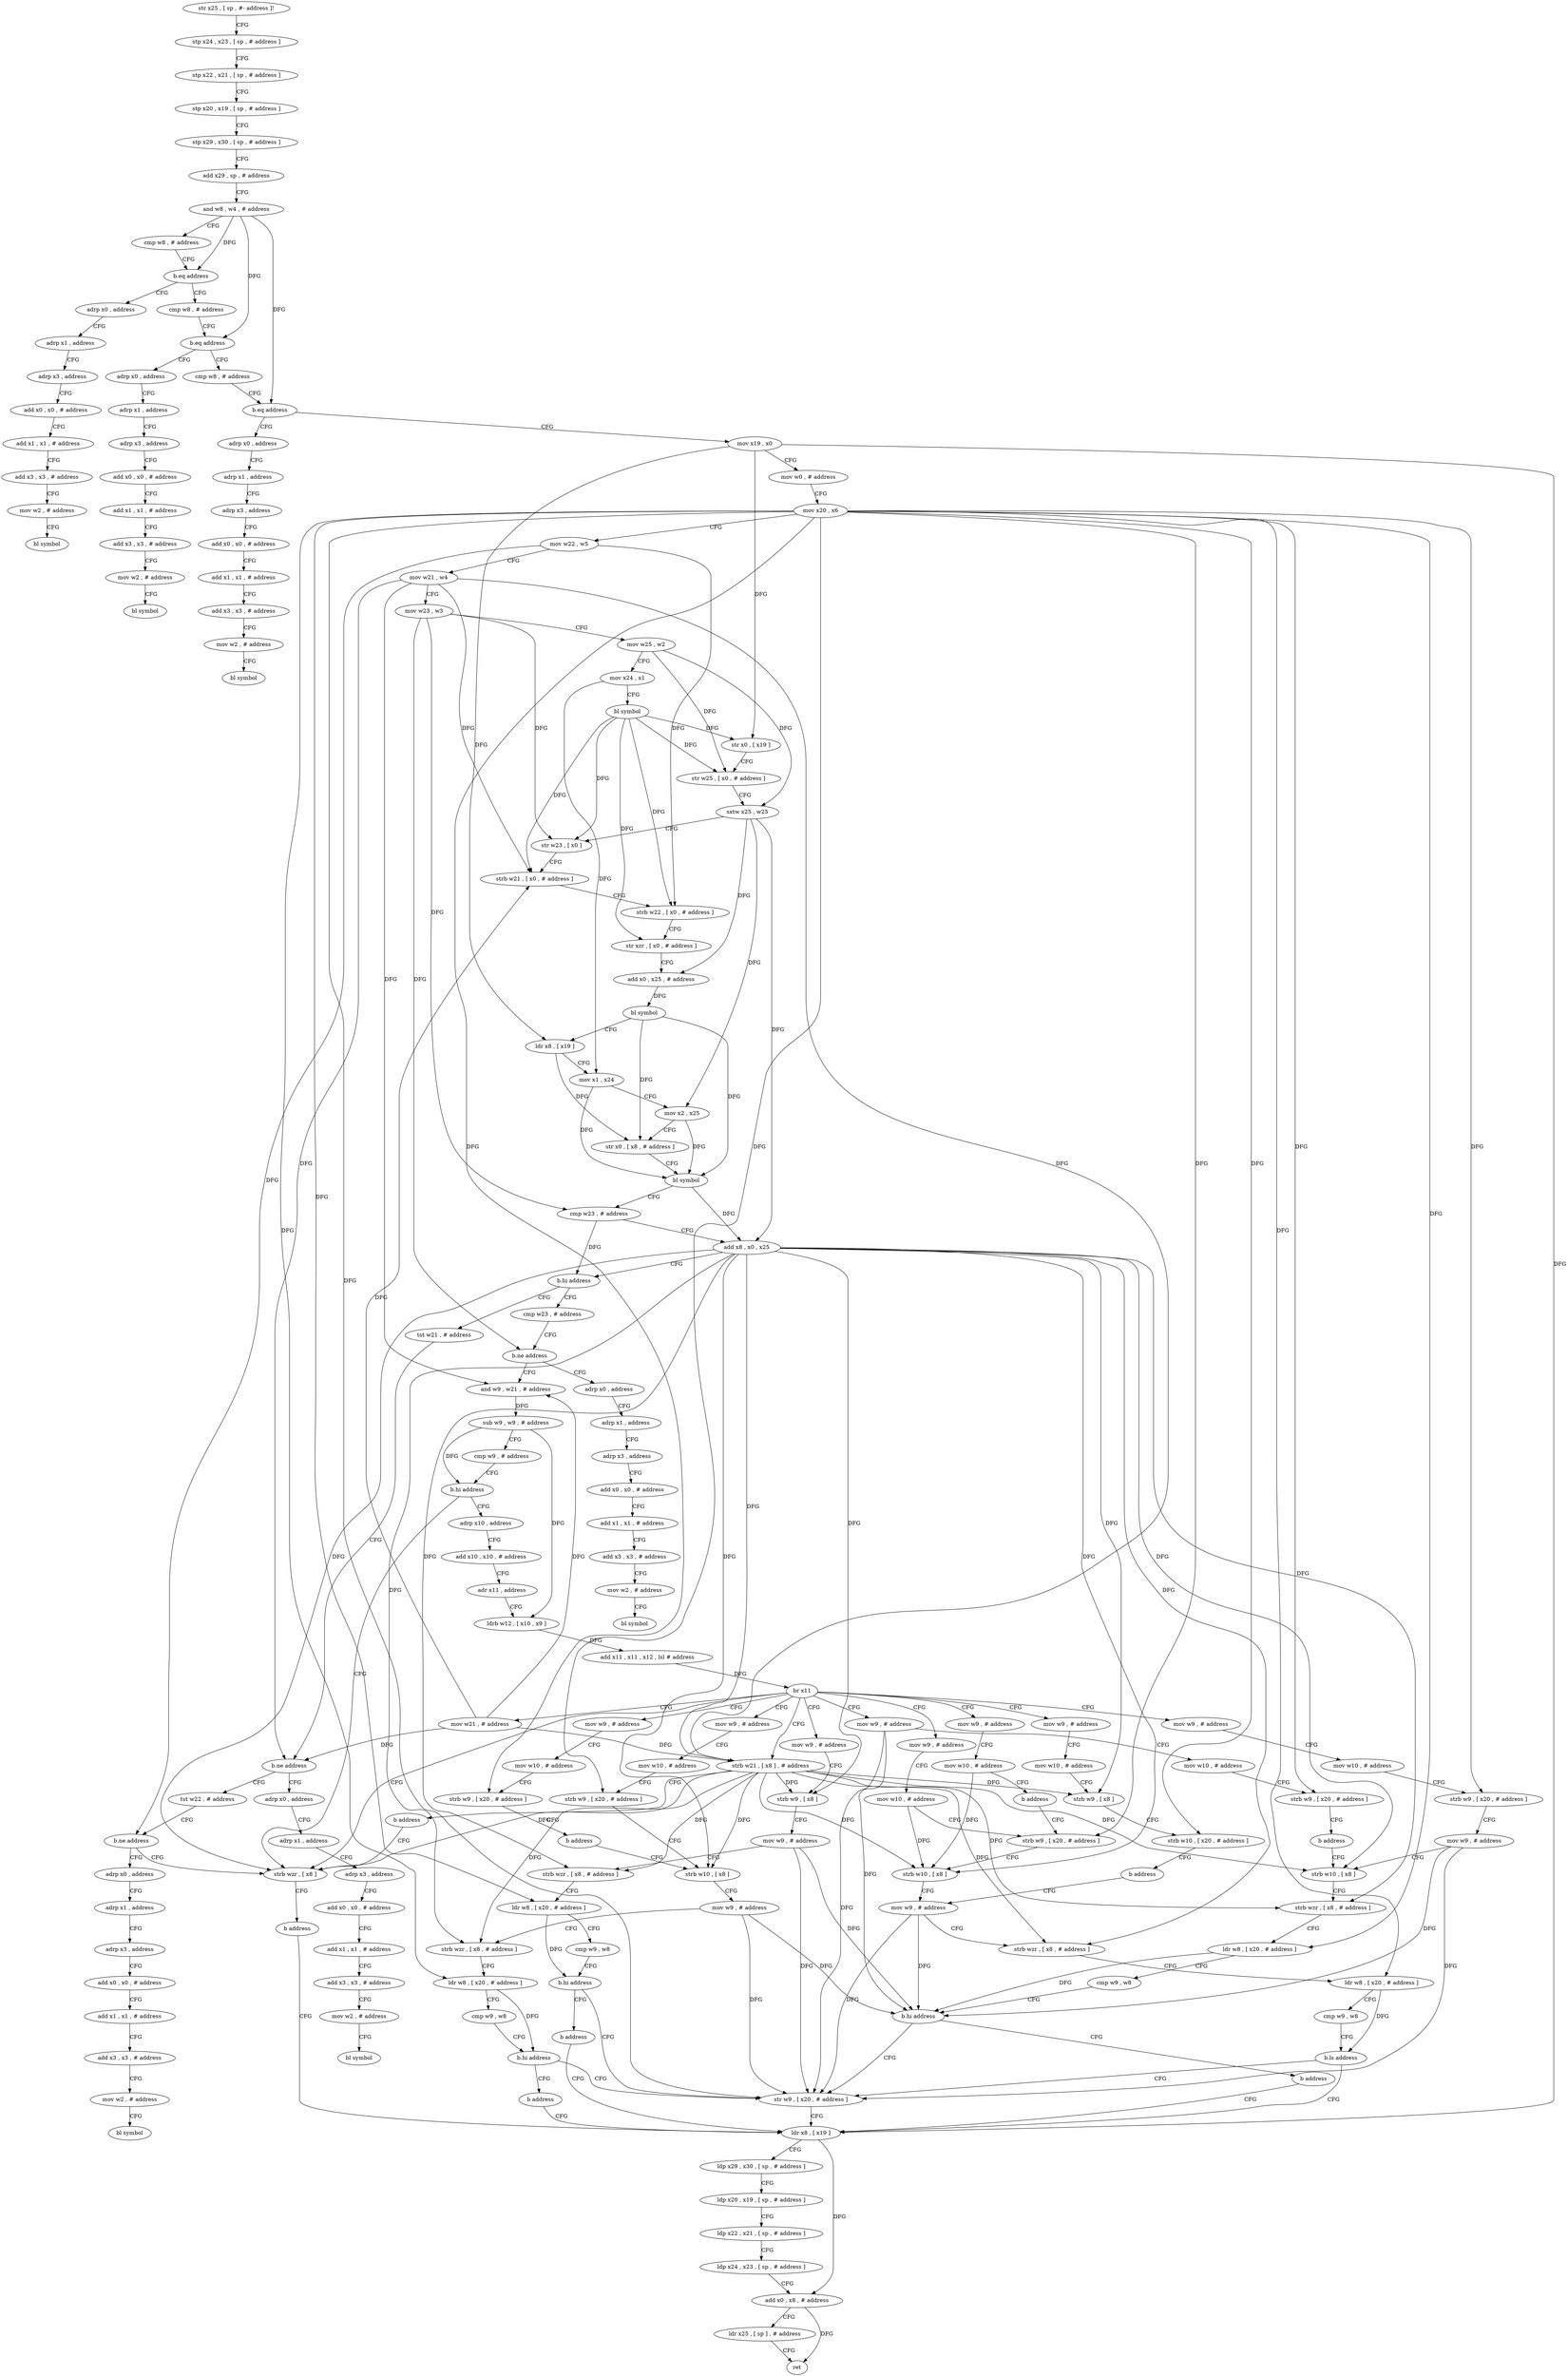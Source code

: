 digraph "func" {
"4236684" [label = "str x25 , [ sp , #- address ]!" ]
"4236688" [label = "stp x24 , x23 , [ sp , # address ]" ]
"4236692" [label = "stp x22 , x21 , [ sp , # address ]" ]
"4236696" [label = "stp x20 , x19 , [ sp , # address ]" ]
"4236700" [label = "stp x29 , x30 , [ sp , # address ]" ]
"4236704" [label = "add x29 , sp , # address" ]
"4236708" [label = "and w8 , w4 , # address" ]
"4236712" [label = "cmp w8 , # address" ]
"4236716" [label = "b.eq address" ]
"4237172" [label = "adrp x0 , address" ]
"4236720" [label = "cmp w8 , # address" ]
"4237176" [label = "adrp x1 , address" ]
"4237180" [label = "adrp x3 , address" ]
"4237184" [label = "add x0 , x0 , # address" ]
"4237188" [label = "add x1 , x1 , # address" ]
"4237192" [label = "add x3 , x3 , # address" ]
"4237196" [label = "mov w2 , # address" ]
"4237200" [label = "bl symbol" ]
"4236724" [label = "b.eq address" ]
"4237204" [label = "adrp x0 , address" ]
"4236728" [label = "cmp w8 , # address" ]
"4237208" [label = "adrp x1 , address" ]
"4237212" [label = "adrp x3 , address" ]
"4237216" [label = "add x0 , x0 , # address" ]
"4237220" [label = "add x1 , x1 , # address" ]
"4237224" [label = "add x3 , x3 , # address" ]
"4237228" [label = "mov w2 , # address" ]
"4237232" [label = "bl symbol" ]
"4236732" [label = "b.eq address" ]
"4237236" [label = "adrp x0 , address" ]
"4236736" [label = "mov x19 , x0" ]
"4237240" [label = "adrp x1 , address" ]
"4237244" [label = "adrp x3 , address" ]
"4237248" [label = "add x0 , x0 , # address" ]
"4237252" [label = "add x1 , x1 , # address" ]
"4237256" [label = "add x3 , x3 , # address" ]
"4237260" [label = "mov w2 , # address" ]
"4237264" [label = "bl symbol" ]
"4236740" [label = "mov w0 , # address" ]
"4236744" [label = "mov x20 , x6" ]
"4236748" [label = "mov w22 , w5" ]
"4236752" [label = "mov w21 , w4" ]
"4236756" [label = "mov w23 , w3" ]
"4236760" [label = "mov w25 , w2" ]
"4236764" [label = "mov x24 , x1" ]
"4236768" [label = "bl symbol" ]
"4236772" [label = "str x0 , [ x19 ]" ]
"4236776" [label = "str w25 , [ x0 , # address ]" ]
"4236780" [label = "sxtw x25 , w25" ]
"4236784" [label = "str w23 , [ x0 ]" ]
"4236788" [label = "strb w21 , [ x0 , # address ]" ]
"4236792" [label = "strb w22 , [ x0 , # address ]" ]
"4236796" [label = "str xzr , [ x0 , # address ]" ]
"4236800" [label = "add x0 , x25 , # address" ]
"4236804" [label = "bl symbol" ]
"4236808" [label = "ldr x8 , [ x19 ]" ]
"4236812" [label = "mov x1 , x24" ]
"4236816" [label = "mov x2 , x25" ]
"4236820" [label = "str x0 , [ x8 , # address ]" ]
"4236824" [label = "bl symbol" ]
"4236828" [label = "cmp w23 , # address" ]
"4236832" [label = "add x8 , x0 , x25" ]
"4236836" [label = "b.hi address" ]
"4236864" [label = "cmp w23 , # address" ]
"4236840" [label = "tst w21 , # address" ]
"4236868" [label = "b.ne address" ]
"4237332" [label = "adrp x0 , address" ]
"4236872" [label = "and w9 , w21 , # address" ]
"4236844" [label = "b.ne address" ]
"4237268" [label = "adrp x0 , address" ]
"4236848" [label = "tst w22 , # address" ]
"4237336" [label = "adrp x1 , address" ]
"4237340" [label = "adrp x3 , address" ]
"4237344" [label = "add x0 , x0 , # address" ]
"4237348" [label = "add x1 , x1 , # address" ]
"4237352" [label = "add x3 , x3 , # address" ]
"4237356" [label = "mov w2 , # address" ]
"4237360" [label = "bl symbol" ]
"4236876" [label = "sub w9 , w9 , # address" ]
"4236880" [label = "cmp w9 , # address" ]
"4236884" [label = "b.hi address" ]
"4236856" [label = "strb wzr , [ x8 ]" ]
"4236888" [label = "adrp x10 , address" ]
"4237272" [label = "adrp x1 , address" ]
"4237276" [label = "adrp x3 , address" ]
"4237280" [label = "add x0 , x0 , # address" ]
"4237284" [label = "add x1 , x1 , # address" ]
"4237288" [label = "add x3 , x3 , # address" ]
"4237292" [label = "mov w2 , # address" ]
"4237296" [label = "bl symbol" ]
"4236852" [label = "b.ne address" ]
"4237300" [label = "adrp x0 , address" ]
"4236860" [label = "b address" ]
"4236952" [label = "ldr x8 , [ x19 ]" ]
"4236892" [label = "add x10 , x10 , # address" ]
"4236896" [label = "adr x11 , address" ]
"4236900" [label = "ldrb w12 , [ x10 , x9 ]" ]
"4236904" [label = "add x11 , x11 , x12 , lsl # address" ]
"4236908" [label = "br x11" ]
"4236912" [label = "mov w9 , # address" ]
"4236984" [label = "mov w21 , # address" ]
"4236988" [label = "strb w21 , [ x8 ] , # address" ]
"4236996" [label = "mov w9 , # address" ]
"4237012" [label = "mov w9 , # address" ]
"4237024" [label = "mov w9 , # address" ]
"4237040" [label = "mov w9 , # address" ]
"4237080" [label = "mov w9 , # address" ]
"4237120" [label = "mov w9 , # address" ]
"4237140" [label = "mov w9 , # address" ]
"4237304" [label = "adrp x1 , address" ]
"4237308" [label = "adrp x3 , address" ]
"4237312" [label = "add x0 , x0 , # address" ]
"4237316" [label = "add x1 , x1 , # address" ]
"4237320" [label = "add x3 , x3 , # address" ]
"4237324" [label = "mov w2 , # address" ]
"4237328" [label = "bl symbol" ]
"4236956" [label = "ldp x29 , x30 , [ sp , # address ]" ]
"4236960" [label = "ldp x20 , x19 , [ sp , # address ]" ]
"4236964" [label = "ldp x22 , x21 , [ sp , # address ]" ]
"4236968" [label = "ldp x24 , x23 , [ sp , # address ]" ]
"4236972" [label = "add x0 , x8 , # address" ]
"4236976" [label = "ldr x25 , [ sp ] , # address" ]
"4236980" [label = "ret" ]
"4236916" [label = "mov w10 , # address" ]
"4236920" [label = "strb w9 , [ x20 , # address ]" ]
"4236992" [label = "b address" ]
"4237000" [label = "mov w10 , # address" ]
"4237004" [label = "strb w9 , [ x20 , # address ]" ]
"4237008" [label = "b address" ]
"4237092" [label = "strb w10 , [ x8 ]" ]
"4237016" [label = "mov w10 , # address" ]
"4237020" [label = "b address" ]
"4237028" [label = "mov w10 , # address" ]
"4237032" [label = "strb w9 , [ x20 , # address ]" ]
"4237036" [label = "b address" ]
"4237056" [label = "strb w10 , [ x8 ]" ]
"4237044" [label = "mov w10 , # address" ]
"4237048" [label = "strb w9 , [ x20 , # address ]" ]
"4237052" [label = "mov w9 , # address" ]
"4237084" [label = "mov w10 , # address" ]
"4237088" [label = "strb w9 , [ x20 , # address ]" ]
"4237124" [label = "mov w10 , # address" ]
"4237128" [label = "strb w9 , [ x8 ]" ]
"4237132" [label = "strb w10 , [ x20 , # address ]" ]
"4237136" [label = "b address" ]
"4236928" [label = "mov w9 , # address" ]
"4237144" [label = "strb w9 , [ x8 ]" ]
"4237148" [label = "mov w9 , # address" ]
"4237152" [label = "strb wzr , [ x8 , # address ]" ]
"4237156" [label = "ldr w8 , [ x20 , # address ]" ]
"4237160" [label = "cmp w9 , w8" ]
"4237164" [label = "b.hi address" ]
"4236948" [label = "str w9 , [ x20 , # address ]" ]
"4237168" [label = "b address" ]
"4237096" [label = "mov w9 , # address" ]
"4237100" [label = "strb wzr , [ x8 , # address ]" ]
"4237104" [label = "ldr w8 , [ x20 , # address ]" ]
"4237108" [label = "cmp w9 , w8" ]
"4237112" [label = "b.hi address" ]
"4237116" [label = "b address" ]
"4236924" [label = "strb w10 , [ x8 ]" ]
"4237060" [label = "strb wzr , [ x8 , # address ]" ]
"4237064" [label = "ldr w8 , [ x20 , # address ]" ]
"4237068" [label = "cmp w9 , w8" ]
"4237072" [label = "b.hi address" ]
"4237076" [label = "b address" ]
"4236932" [label = "strb wzr , [ x8 , # address ]" ]
"4236936" [label = "ldr w8 , [ x20 , # address ]" ]
"4236940" [label = "cmp w9 , w8" ]
"4236944" [label = "b.ls address" ]
"4236684" -> "4236688" [ label = "CFG" ]
"4236688" -> "4236692" [ label = "CFG" ]
"4236692" -> "4236696" [ label = "CFG" ]
"4236696" -> "4236700" [ label = "CFG" ]
"4236700" -> "4236704" [ label = "CFG" ]
"4236704" -> "4236708" [ label = "CFG" ]
"4236708" -> "4236712" [ label = "CFG" ]
"4236708" -> "4236716" [ label = "DFG" ]
"4236708" -> "4236724" [ label = "DFG" ]
"4236708" -> "4236732" [ label = "DFG" ]
"4236712" -> "4236716" [ label = "CFG" ]
"4236716" -> "4237172" [ label = "CFG" ]
"4236716" -> "4236720" [ label = "CFG" ]
"4237172" -> "4237176" [ label = "CFG" ]
"4236720" -> "4236724" [ label = "CFG" ]
"4237176" -> "4237180" [ label = "CFG" ]
"4237180" -> "4237184" [ label = "CFG" ]
"4237184" -> "4237188" [ label = "CFG" ]
"4237188" -> "4237192" [ label = "CFG" ]
"4237192" -> "4237196" [ label = "CFG" ]
"4237196" -> "4237200" [ label = "CFG" ]
"4236724" -> "4237204" [ label = "CFG" ]
"4236724" -> "4236728" [ label = "CFG" ]
"4237204" -> "4237208" [ label = "CFG" ]
"4236728" -> "4236732" [ label = "CFG" ]
"4237208" -> "4237212" [ label = "CFG" ]
"4237212" -> "4237216" [ label = "CFG" ]
"4237216" -> "4237220" [ label = "CFG" ]
"4237220" -> "4237224" [ label = "CFG" ]
"4237224" -> "4237228" [ label = "CFG" ]
"4237228" -> "4237232" [ label = "CFG" ]
"4236732" -> "4237236" [ label = "CFG" ]
"4236732" -> "4236736" [ label = "CFG" ]
"4237236" -> "4237240" [ label = "CFG" ]
"4236736" -> "4236740" [ label = "CFG" ]
"4236736" -> "4236772" [ label = "DFG" ]
"4236736" -> "4236808" [ label = "DFG" ]
"4236736" -> "4236952" [ label = "DFG" ]
"4237240" -> "4237244" [ label = "CFG" ]
"4237244" -> "4237248" [ label = "CFG" ]
"4237248" -> "4237252" [ label = "CFG" ]
"4237252" -> "4237256" [ label = "CFG" ]
"4237256" -> "4237260" [ label = "CFG" ]
"4237260" -> "4237264" [ label = "CFG" ]
"4236740" -> "4236744" [ label = "CFG" ]
"4236744" -> "4236748" [ label = "CFG" ]
"4236744" -> "4237004" [ label = "DFG" ]
"4236744" -> "4237032" [ label = "DFG" ]
"4236744" -> "4237048" [ label = "DFG" ]
"4236744" -> "4237088" [ label = "DFG" ]
"4236744" -> "4237132" [ label = "DFG" ]
"4236744" -> "4237156" [ label = "DFG" ]
"4236744" -> "4236920" [ label = "DFG" ]
"4236744" -> "4237104" [ label = "DFG" ]
"4236744" -> "4237064" [ label = "DFG" ]
"4236744" -> "4236936" [ label = "DFG" ]
"4236744" -> "4236948" [ label = "DFG" ]
"4236748" -> "4236752" [ label = "CFG" ]
"4236748" -> "4236792" [ label = "DFG" ]
"4236748" -> "4236852" [ label = "DFG" ]
"4236752" -> "4236756" [ label = "CFG" ]
"4236752" -> "4236788" [ label = "DFG" ]
"4236752" -> "4236844" [ label = "DFG" ]
"4236752" -> "4236872" [ label = "DFG" ]
"4236752" -> "4236988" [ label = "DFG" ]
"4236756" -> "4236760" [ label = "CFG" ]
"4236756" -> "4236784" [ label = "DFG" ]
"4236756" -> "4236828" [ label = "DFG" ]
"4236756" -> "4236868" [ label = "DFG" ]
"4236760" -> "4236764" [ label = "CFG" ]
"4236760" -> "4236776" [ label = "DFG" ]
"4236760" -> "4236780" [ label = "DFG" ]
"4236764" -> "4236768" [ label = "CFG" ]
"4236764" -> "4236812" [ label = "DFG" ]
"4236768" -> "4236772" [ label = "DFG" ]
"4236768" -> "4236776" [ label = "DFG" ]
"4236768" -> "4236784" [ label = "DFG" ]
"4236768" -> "4236788" [ label = "DFG" ]
"4236768" -> "4236792" [ label = "DFG" ]
"4236768" -> "4236796" [ label = "DFG" ]
"4236772" -> "4236776" [ label = "CFG" ]
"4236776" -> "4236780" [ label = "CFG" ]
"4236780" -> "4236784" [ label = "CFG" ]
"4236780" -> "4236800" [ label = "DFG" ]
"4236780" -> "4236816" [ label = "DFG" ]
"4236780" -> "4236832" [ label = "DFG" ]
"4236784" -> "4236788" [ label = "CFG" ]
"4236788" -> "4236792" [ label = "CFG" ]
"4236792" -> "4236796" [ label = "CFG" ]
"4236796" -> "4236800" [ label = "CFG" ]
"4236800" -> "4236804" [ label = "DFG" ]
"4236804" -> "4236808" [ label = "CFG" ]
"4236804" -> "4236820" [ label = "DFG" ]
"4236804" -> "4236824" [ label = "DFG" ]
"4236808" -> "4236812" [ label = "CFG" ]
"4236808" -> "4236820" [ label = "DFG" ]
"4236812" -> "4236816" [ label = "CFG" ]
"4236812" -> "4236824" [ label = "DFG" ]
"4236816" -> "4236820" [ label = "CFG" ]
"4236816" -> "4236824" [ label = "DFG" ]
"4236820" -> "4236824" [ label = "CFG" ]
"4236824" -> "4236828" [ label = "CFG" ]
"4236824" -> "4236832" [ label = "DFG" ]
"4236828" -> "4236832" [ label = "CFG" ]
"4236828" -> "4236836" [ label = "DFG" ]
"4236832" -> "4236836" [ label = "CFG" ]
"4236832" -> "4236856" [ label = "DFG" ]
"4236832" -> "4236988" [ label = "DFG" ]
"4236832" -> "4237128" [ label = "DFG" ]
"4236832" -> "4237144" [ label = "DFG" ]
"4236832" -> "4237152" [ label = "DFG" ]
"4236832" -> "4236924" [ label = "DFG" ]
"4236832" -> "4237092" [ label = "DFG" ]
"4236832" -> "4237100" [ label = "DFG" ]
"4236832" -> "4237056" [ label = "DFG" ]
"4236832" -> "4237060" [ label = "DFG" ]
"4236832" -> "4236932" [ label = "DFG" ]
"4236836" -> "4236864" [ label = "CFG" ]
"4236836" -> "4236840" [ label = "CFG" ]
"4236864" -> "4236868" [ label = "CFG" ]
"4236840" -> "4236844" [ label = "CFG" ]
"4236868" -> "4237332" [ label = "CFG" ]
"4236868" -> "4236872" [ label = "CFG" ]
"4237332" -> "4237336" [ label = "CFG" ]
"4236872" -> "4236876" [ label = "DFG" ]
"4236844" -> "4237268" [ label = "CFG" ]
"4236844" -> "4236848" [ label = "CFG" ]
"4237268" -> "4237272" [ label = "CFG" ]
"4236848" -> "4236852" [ label = "CFG" ]
"4237336" -> "4237340" [ label = "CFG" ]
"4237340" -> "4237344" [ label = "CFG" ]
"4237344" -> "4237348" [ label = "CFG" ]
"4237348" -> "4237352" [ label = "CFG" ]
"4237352" -> "4237356" [ label = "CFG" ]
"4237356" -> "4237360" [ label = "CFG" ]
"4236876" -> "4236880" [ label = "CFG" ]
"4236876" -> "4236884" [ label = "DFG" ]
"4236876" -> "4236900" [ label = "DFG" ]
"4236880" -> "4236884" [ label = "CFG" ]
"4236884" -> "4236856" [ label = "CFG" ]
"4236884" -> "4236888" [ label = "CFG" ]
"4236856" -> "4236860" [ label = "CFG" ]
"4236888" -> "4236892" [ label = "CFG" ]
"4237272" -> "4237276" [ label = "CFG" ]
"4237276" -> "4237280" [ label = "CFG" ]
"4237280" -> "4237284" [ label = "CFG" ]
"4237284" -> "4237288" [ label = "CFG" ]
"4237288" -> "4237292" [ label = "CFG" ]
"4237292" -> "4237296" [ label = "CFG" ]
"4236852" -> "4237300" [ label = "CFG" ]
"4236852" -> "4236856" [ label = "CFG" ]
"4237300" -> "4237304" [ label = "CFG" ]
"4236860" -> "4236952" [ label = "CFG" ]
"4236952" -> "4236956" [ label = "CFG" ]
"4236952" -> "4236972" [ label = "DFG" ]
"4236892" -> "4236896" [ label = "CFG" ]
"4236896" -> "4236900" [ label = "CFG" ]
"4236900" -> "4236904" [ label = "DFG" ]
"4236904" -> "4236908" [ label = "DFG" ]
"4236908" -> "4236856" [ label = "CFG" ]
"4236908" -> "4236912" [ label = "CFG" ]
"4236908" -> "4236984" [ label = "CFG" ]
"4236908" -> "4236988" [ label = "CFG" ]
"4236908" -> "4236996" [ label = "CFG" ]
"4236908" -> "4237012" [ label = "CFG" ]
"4236908" -> "4237024" [ label = "CFG" ]
"4236908" -> "4237040" [ label = "CFG" ]
"4236908" -> "4237080" [ label = "CFG" ]
"4236908" -> "4237120" [ label = "CFG" ]
"4236908" -> "4237140" [ label = "CFG" ]
"4236912" -> "4236916" [ label = "CFG" ]
"4236984" -> "4236988" [ label = "DFG" ]
"4236984" -> "4236788" [ label = "DFG" ]
"4236984" -> "4236844" [ label = "DFG" ]
"4236984" -> "4236872" [ label = "DFG" ]
"4236988" -> "4236992" [ label = "CFG" ]
"4236988" -> "4236856" [ label = "DFG" ]
"4236988" -> "4237128" [ label = "DFG" ]
"4236988" -> "4237144" [ label = "DFG" ]
"4236988" -> "4237152" [ label = "DFG" ]
"4236988" -> "4236924" [ label = "DFG" ]
"4236988" -> "4237092" [ label = "DFG" ]
"4236988" -> "4237100" [ label = "DFG" ]
"4236988" -> "4237056" [ label = "DFG" ]
"4236988" -> "4237060" [ label = "DFG" ]
"4236988" -> "4236932" [ label = "DFG" ]
"4236996" -> "4237000" [ label = "CFG" ]
"4237012" -> "4237016" [ label = "CFG" ]
"4237024" -> "4237028" [ label = "CFG" ]
"4237024" -> "4237072" [ label = "DFG" ]
"4237024" -> "4236948" [ label = "DFG" ]
"4237040" -> "4237044" [ label = "CFG" ]
"4237080" -> "4237084" [ label = "CFG" ]
"4237120" -> "4237124" [ label = "CFG" ]
"4237140" -> "4237144" [ label = "CFG" ]
"4237304" -> "4237308" [ label = "CFG" ]
"4237308" -> "4237312" [ label = "CFG" ]
"4237312" -> "4237316" [ label = "CFG" ]
"4237316" -> "4237320" [ label = "CFG" ]
"4237320" -> "4237324" [ label = "CFG" ]
"4237324" -> "4237328" [ label = "CFG" ]
"4236956" -> "4236960" [ label = "CFG" ]
"4236960" -> "4236964" [ label = "CFG" ]
"4236964" -> "4236968" [ label = "CFG" ]
"4236968" -> "4236972" [ label = "CFG" ]
"4236972" -> "4236976" [ label = "CFG" ]
"4236972" -> "4236980" [ label = "DFG" ]
"4236976" -> "4236980" [ label = "CFG" ]
"4236916" -> "4236920" [ label = "CFG" ]
"4236916" -> "4236924" [ label = "DFG" ]
"4236920" -> "4236924" [ label = "CFG" ]
"4236992" -> "4236856" [ label = "CFG" ]
"4237000" -> "4237004" [ label = "CFG" ]
"4237004" -> "4237008" [ label = "CFG" ]
"4237008" -> "4237092" [ label = "CFG" ]
"4237092" -> "4237096" [ label = "CFG" ]
"4237016" -> "4237020" [ label = "CFG" ]
"4237016" -> "4236924" [ label = "DFG" ]
"4237020" -> "4236920" [ label = "CFG" ]
"4237028" -> "4237032" [ label = "CFG" ]
"4237032" -> "4237036" [ label = "CFG" ]
"4237036" -> "4237056" [ label = "CFG" ]
"4237056" -> "4237060" [ label = "CFG" ]
"4237044" -> "4237048" [ label = "CFG" ]
"4237048" -> "4237052" [ label = "CFG" ]
"4237052" -> "4237056" [ label = "CFG" ]
"4237052" -> "4237072" [ label = "DFG" ]
"4237052" -> "4236948" [ label = "DFG" ]
"4237084" -> "4237088" [ label = "CFG" ]
"4237088" -> "4237092" [ label = "CFG" ]
"4237124" -> "4237128" [ label = "CFG" ]
"4237128" -> "4237132" [ label = "CFG" ]
"4237132" -> "4237136" [ label = "CFG" ]
"4237136" -> "4236928" [ label = "CFG" ]
"4236928" -> "4236932" [ label = "CFG" ]
"4236928" -> "4237072" [ label = "DFG" ]
"4236928" -> "4236948" [ label = "DFG" ]
"4237144" -> "4237148" [ label = "CFG" ]
"4237148" -> "4237152" [ label = "CFG" ]
"4237148" -> "4237072" [ label = "DFG" ]
"4237148" -> "4236948" [ label = "DFG" ]
"4237152" -> "4237156" [ label = "CFG" ]
"4237156" -> "4237160" [ label = "CFG" ]
"4237156" -> "4237164" [ label = "DFG" ]
"4237160" -> "4237164" [ label = "CFG" ]
"4237164" -> "4236948" [ label = "CFG" ]
"4237164" -> "4237168" [ label = "CFG" ]
"4236948" -> "4236952" [ label = "CFG" ]
"4237168" -> "4236952" [ label = "CFG" ]
"4237096" -> "4237100" [ label = "CFG" ]
"4237096" -> "4237072" [ label = "DFG" ]
"4237096" -> "4236948" [ label = "DFG" ]
"4237100" -> "4237104" [ label = "CFG" ]
"4237104" -> "4237108" [ label = "CFG" ]
"4237104" -> "4237112" [ label = "DFG" ]
"4237108" -> "4237112" [ label = "CFG" ]
"4237112" -> "4236948" [ label = "CFG" ]
"4237112" -> "4237116" [ label = "CFG" ]
"4237116" -> "4236952" [ label = "CFG" ]
"4236924" -> "4236928" [ label = "CFG" ]
"4237060" -> "4237064" [ label = "CFG" ]
"4237064" -> "4237068" [ label = "CFG" ]
"4237064" -> "4237072" [ label = "DFG" ]
"4237068" -> "4237072" [ label = "CFG" ]
"4237072" -> "4236948" [ label = "CFG" ]
"4237072" -> "4237076" [ label = "CFG" ]
"4237076" -> "4236952" [ label = "CFG" ]
"4236932" -> "4236936" [ label = "CFG" ]
"4236936" -> "4236940" [ label = "CFG" ]
"4236936" -> "4236944" [ label = "DFG" ]
"4236940" -> "4236944" [ label = "CFG" ]
"4236944" -> "4236952" [ label = "CFG" ]
"4236944" -> "4236948" [ label = "CFG" ]
}
